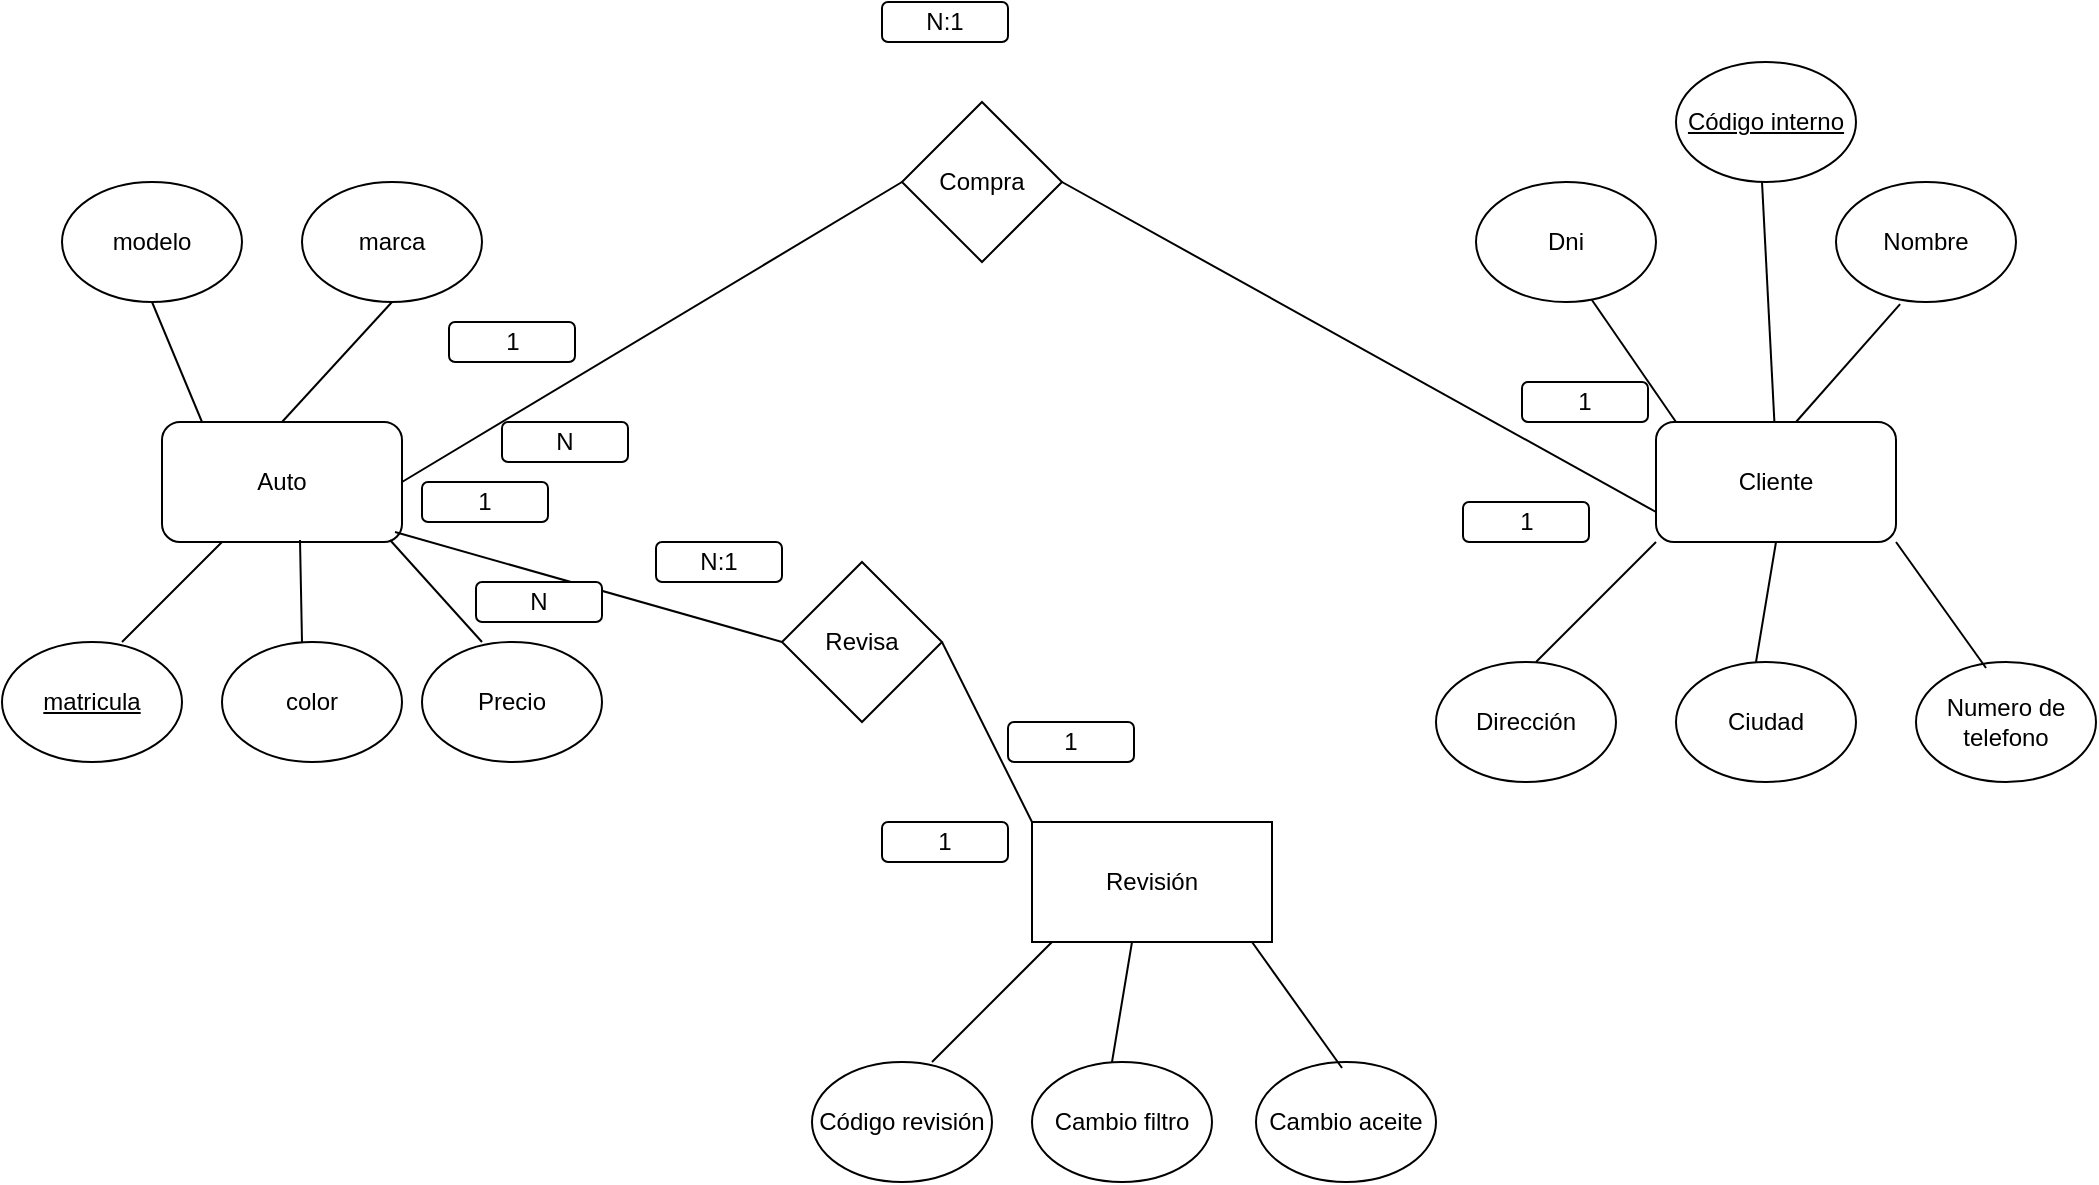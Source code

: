 <mxfile version="24.7.8">
  <diagram name="Página-1" id="M6PQLmheuG4DkBcMsSY-">
    <mxGraphModel dx="1941" dy="1603" grid="1" gridSize="10" guides="1" tooltips="1" connect="1" arrows="1" fold="1" page="1" pageScale="1" pageWidth="827" pageHeight="1169" math="0" shadow="0">
      <root>
        <mxCell id="0" />
        <mxCell id="1" parent="0" />
        <mxCell id="LekZ4-A9BiGDiFQyZQNJ-1" value="Auto" style="rounded=1;whiteSpace=wrap;html=1;" parent="1" vertex="1">
          <mxGeometry x="-140" y="-120" width="120" height="60" as="geometry" />
        </mxCell>
        <mxCell id="LekZ4-A9BiGDiFQyZQNJ-2" value="color" style="ellipse;whiteSpace=wrap;html=1;" parent="1" vertex="1">
          <mxGeometry x="-110" y="-10" width="90" height="60" as="geometry" />
        </mxCell>
        <mxCell id="LekZ4-A9BiGDiFQyZQNJ-3" value="modelo" style="ellipse;whiteSpace=wrap;html=1;" parent="1" vertex="1">
          <mxGeometry x="-190" y="-240" width="90" height="60" as="geometry" />
        </mxCell>
        <mxCell id="LekZ4-A9BiGDiFQyZQNJ-4" value="marca" style="ellipse;whiteSpace=wrap;html=1;" parent="1" vertex="1">
          <mxGeometry x="-70" y="-240" width="90" height="60" as="geometry" />
        </mxCell>
        <mxCell id="LekZ4-A9BiGDiFQyZQNJ-5" value="&lt;u&gt;matricula&lt;/u&gt;" style="ellipse;whiteSpace=wrap;html=1;" parent="1" vertex="1">
          <mxGeometry x="-220" y="-10" width="90" height="60" as="geometry" />
        </mxCell>
        <mxCell id="LekZ4-A9BiGDiFQyZQNJ-7" value="Precio" style="ellipse;whiteSpace=wrap;html=1;" parent="1" vertex="1">
          <mxGeometry x="-10" y="-10" width="90" height="60" as="geometry" />
        </mxCell>
        <mxCell id="LekZ4-A9BiGDiFQyZQNJ-8" value="" style="endArrow=none;html=1;rounded=0;entryX=0.95;entryY=0.983;entryDx=0;entryDy=0;entryPerimeter=0;" parent="1" target="LekZ4-A9BiGDiFQyZQNJ-1" edge="1">
          <mxGeometry width="50" height="50" relative="1" as="geometry">
            <mxPoint x="20" y="-10" as="sourcePoint" />
            <mxPoint x="70" y="-60" as="targetPoint" />
          </mxGeometry>
        </mxCell>
        <mxCell id="LekZ4-A9BiGDiFQyZQNJ-9" value="" style="endArrow=none;html=1;rounded=0;entryX=0.575;entryY=0.983;entryDx=0;entryDy=0;entryPerimeter=0;" parent="1" target="LekZ4-A9BiGDiFQyZQNJ-1" edge="1">
          <mxGeometry width="50" height="50" relative="1" as="geometry">
            <mxPoint x="-70" y="-10" as="sourcePoint" />
            <mxPoint x="-20" y="-60" as="targetPoint" />
          </mxGeometry>
        </mxCell>
        <mxCell id="LekZ4-A9BiGDiFQyZQNJ-10" value="" style="endArrow=none;html=1;rounded=0;" parent="1" edge="1">
          <mxGeometry width="50" height="50" relative="1" as="geometry">
            <mxPoint x="-160" y="-10" as="sourcePoint" />
            <mxPoint x="-110" y="-60" as="targetPoint" />
          </mxGeometry>
        </mxCell>
        <mxCell id="LekZ4-A9BiGDiFQyZQNJ-11" value="" style="endArrow=none;html=1;rounded=0;entryX=0.5;entryY=1;entryDx=0;entryDy=0;" parent="1" target="LekZ4-A9BiGDiFQyZQNJ-4" edge="1">
          <mxGeometry width="50" height="50" relative="1" as="geometry">
            <mxPoint x="-80" y="-120" as="sourcePoint" />
            <mxPoint x="-30" y="-170" as="targetPoint" />
          </mxGeometry>
        </mxCell>
        <mxCell id="LekZ4-A9BiGDiFQyZQNJ-12" value="" style="endArrow=none;html=1;rounded=0;entryX=0.5;entryY=1;entryDx=0;entryDy=0;" parent="1" target="LekZ4-A9BiGDiFQyZQNJ-3" edge="1">
          <mxGeometry width="50" height="50" relative="1" as="geometry">
            <mxPoint x="-120" y="-120" as="sourcePoint" />
            <mxPoint x="-70" y="-170" as="targetPoint" />
          </mxGeometry>
        </mxCell>
        <mxCell id="LekZ4-A9BiGDiFQyZQNJ-13" value="Cliente" style="rounded=1;whiteSpace=wrap;html=1;" parent="1" vertex="1">
          <mxGeometry x="607" y="-120" width="120" height="60" as="geometry" />
        </mxCell>
        <mxCell id="LekZ4-A9BiGDiFQyZQNJ-14" value="Dni" style="ellipse;whiteSpace=wrap;html=1;" parent="1" vertex="1">
          <mxGeometry x="517" y="-240" width="90" height="60" as="geometry" />
        </mxCell>
        <mxCell id="LekZ4-A9BiGDiFQyZQNJ-15" value="Nombre" style="ellipse;whiteSpace=wrap;html=1;" parent="1" vertex="1">
          <mxGeometry x="697" y="-240" width="90" height="60" as="geometry" />
        </mxCell>
        <mxCell id="LekZ4-A9BiGDiFQyZQNJ-16" value="Dirección" style="ellipse;whiteSpace=wrap;html=1;" parent="1" vertex="1">
          <mxGeometry x="497" width="90" height="60" as="geometry" />
        </mxCell>
        <mxCell id="LekZ4-A9BiGDiFQyZQNJ-17" value="Ciudad" style="ellipse;whiteSpace=wrap;html=1;" parent="1" vertex="1">
          <mxGeometry x="617" width="90" height="60" as="geometry" />
        </mxCell>
        <mxCell id="LekZ4-A9BiGDiFQyZQNJ-18" value="Numero de telefono" style="ellipse;whiteSpace=wrap;html=1;" parent="1" vertex="1">
          <mxGeometry x="737" width="90" height="60" as="geometry" />
        </mxCell>
        <mxCell id="LekZ4-A9BiGDiFQyZQNJ-19" value="" style="endArrow=none;html=1;rounded=0;entryX=1;entryY=1;entryDx=0;entryDy=0;exitX=0.389;exitY=0.05;exitDx=0;exitDy=0;exitPerimeter=0;" parent="1" source="LekZ4-A9BiGDiFQyZQNJ-18" target="LekZ4-A9BiGDiFQyZQNJ-13" edge="1">
          <mxGeometry width="50" height="50" relative="1" as="geometry">
            <mxPoint x="777" y="10" as="sourcePoint" />
            <mxPoint x="817" y="-50" as="targetPoint" />
          </mxGeometry>
        </mxCell>
        <mxCell id="LekZ4-A9BiGDiFQyZQNJ-20" value="" style="endArrow=none;html=1;rounded=0;entryX=0.5;entryY=1;entryDx=0;entryDy=0;" parent="1" target="LekZ4-A9BiGDiFQyZQNJ-13" edge="1">
          <mxGeometry width="50" height="50" relative="1" as="geometry">
            <mxPoint x="657" as="sourcePoint" />
            <mxPoint x="707" y="-50" as="targetPoint" />
          </mxGeometry>
        </mxCell>
        <mxCell id="LekZ4-A9BiGDiFQyZQNJ-21" value="" style="endArrow=none;html=1;rounded=0;entryX=0;entryY=1;entryDx=0;entryDy=0;" parent="1" target="LekZ4-A9BiGDiFQyZQNJ-13" edge="1">
          <mxGeometry width="50" height="50" relative="1" as="geometry">
            <mxPoint x="547" as="sourcePoint" />
            <mxPoint x="617" y="-70" as="targetPoint" />
            <Array as="points">
              <mxPoint x="567" y="-20" />
            </Array>
          </mxGeometry>
        </mxCell>
        <mxCell id="LekZ4-A9BiGDiFQyZQNJ-22" value="" style="endArrow=none;html=1;rounded=0;entryX=0.356;entryY=1.017;entryDx=0;entryDy=0;entryPerimeter=0;" parent="1" target="LekZ4-A9BiGDiFQyZQNJ-15" edge="1">
          <mxGeometry width="50" height="50" relative="1" as="geometry">
            <mxPoint x="677" y="-120" as="sourcePoint" />
            <mxPoint x="727" y="-170" as="targetPoint" />
          </mxGeometry>
        </mxCell>
        <mxCell id="LekZ4-A9BiGDiFQyZQNJ-23" value="" style="endArrow=none;html=1;rounded=0;entryX=0.644;entryY=0.983;entryDx=0;entryDy=0;entryPerimeter=0;" parent="1" target="LekZ4-A9BiGDiFQyZQNJ-14" edge="1">
          <mxGeometry width="50" height="50" relative="1" as="geometry">
            <mxPoint x="617" y="-120" as="sourcePoint" />
            <mxPoint x="667" y="-170" as="targetPoint" />
          </mxGeometry>
        </mxCell>
        <mxCell id="LekZ4-A9BiGDiFQyZQNJ-24" value="Revisión" style="rounded=0;whiteSpace=wrap;html=1;" parent="1" vertex="1">
          <mxGeometry x="295" y="80" width="120" height="60" as="geometry" />
        </mxCell>
        <mxCell id="LekZ4-A9BiGDiFQyZQNJ-25" value="Código revisión" style="ellipse;whiteSpace=wrap;html=1;" parent="1" vertex="1">
          <mxGeometry x="185" y="200" width="90" height="60" as="geometry" />
        </mxCell>
        <mxCell id="LekZ4-A9BiGDiFQyZQNJ-26" value="Cambio filtro" style="ellipse;whiteSpace=wrap;html=1;" parent="1" vertex="1">
          <mxGeometry x="295" y="200" width="90" height="60" as="geometry" />
        </mxCell>
        <mxCell id="LekZ4-A9BiGDiFQyZQNJ-27" value="Cambio aceite" style="ellipse;whiteSpace=wrap;html=1;" parent="1" vertex="1">
          <mxGeometry x="407" y="200" width="90" height="60" as="geometry" />
        </mxCell>
        <mxCell id="LekZ4-A9BiGDiFQyZQNJ-28" value="" style="endArrow=none;html=1;rounded=0;entryX=1;entryY=1;entryDx=0;entryDy=0;exitX=0.389;exitY=0.05;exitDx=0;exitDy=0;exitPerimeter=0;" parent="1" edge="1">
          <mxGeometry width="50" height="50" relative="1" as="geometry">
            <mxPoint x="450.01" y="203" as="sourcePoint" />
            <mxPoint x="405" y="140" as="targetPoint" />
          </mxGeometry>
        </mxCell>
        <mxCell id="LekZ4-A9BiGDiFQyZQNJ-29" value="" style="endArrow=none;html=1;rounded=0;entryX=0.5;entryY=1;entryDx=0;entryDy=0;" parent="1" edge="1">
          <mxGeometry width="50" height="50" relative="1" as="geometry">
            <mxPoint x="335" y="200" as="sourcePoint" />
            <mxPoint x="345" y="140" as="targetPoint" />
          </mxGeometry>
        </mxCell>
        <mxCell id="LekZ4-A9BiGDiFQyZQNJ-30" value="" style="endArrow=none;html=1;rounded=0;entryX=0;entryY=1;entryDx=0;entryDy=0;" parent="1" edge="1">
          <mxGeometry width="50" height="50" relative="1" as="geometry">
            <mxPoint x="245" y="200" as="sourcePoint" />
            <mxPoint x="305" y="140" as="targetPoint" />
            <Array as="points">
              <mxPoint x="265" y="180" />
            </Array>
          </mxGeometry>
        </mxCell>
        <mxCell id="LekZ4-A9BiGDiFQyZQNJ-31" value="Compra" style="rhombus;whiteSpace=wrap;html=1;" parent="1" vertex="1">
          <mxGeometry x="230" y="-280" width="80" height="80" as="geometry" />
        </mxCell>
        <mxCell id="LekZ4-A9BiGDiFQyZQNJ-32" value="" style="endArrow=none;html=1;rounded=0;entryX=0;entryY=0.5;entryDx=0;entryDy=0;" parent="1" target="LekZ4-A9BiGDiFQyZQNJ-31" edge="1">
          <mxGeometry width="50" height="50" relative="1" as="geometry">
            <mxPoint x="-20" y="-90" as="sourcePoint" />
            <mxPoint x="20" y="-210" as="targetPoint" />
          </mxGeometry>
        </mxCell>
        <mxCell id="LekZ4-A9BiGDiFQyZQNJ-33" value="" style="endArrow=none;html=1;rounded=0;entryX=1;entryY=0.5;entryDx=0;entryDy=0;exitX=0;exitY=0.75;exitDx=0;exitDy=0;" parent="1" source="LekZ4-A9BiGDiFQyZQNJ-13" target="LekZ4-A9BiGDiFQyZQNJ-31" edge="1">
          <mxGeometry width="50" height="50" relative="1" as="geometry">
            <mxPoint x="497" y="-100" as="sourcePoint" />
            <mxPoint x="547" y="-150" as="targetPoint" />
          </mxGeometry>
        </mxCell>
        <mxCell id="LekZ4-A9BiGDiFQyZQNJ-34" value="1" style="rounded=1;whiteSpace=wrap;html=1;" parent="1" vertex="1">
          <mxGeometry x="540" y="-140" width="63" height="20" as="geometry" />
        </mxCell>
        <mxCell id="LekZ4-A9BiGDiFQyZQNJ-35" value="1" style="rounded=1;whiteSpace=wrap;html=1;" parent="1" vertex="1">
          <mxGeometry x="3.5" y="-170" width="63" height="20" as="geometry" />
        </mxCell>
        <mxCell id="LekZ4-A9BiGDiFQyZQNJ-36" value="N" style="rounded=1;whiteSpace=wrap;html=1;" parent="1" vertex="1">
          <mxGeometry x="30" y="-120" width="63" height="20" as="geometry" />
        </mxCell>
        <mxCell id="LekZ4-A9BiGDiFQyZQNJ-37" value="1" style="rounded=1;whiteSpace=wrap;html=1;" parent="1" vertex="1">
          <mxGeometry x="510.5" y="-80" width="63" height="20" as="geometry" />
        </mxCell>
        <mxCell id="LekZ4-A9BiGDiFQyZQNJ-38" value="N:1" style="rounded=1;whiteSpace=wrap;html=1;" parent="1" vertex="1">
          <mxGeometry x="220" y="-330" width="63" height="20" as="geometry" />
        </mxCell>
        <mxCell id="LekZ4-A9BiGDiFQyZQNJ-39" value="Revisa" style="rhombus;whiteSpace=wrap;html=1;" parent="1" vertex="1">
          <mxGeometry x="170" y="-50" width="80" height="80" as="geometry" />
        </mxCell>
        <mxCell id="LekZ4-A9BiGDiFQyZQNJ-41" value="" style="endArrow=none;html=1;rounded=0;entryX=0;entryY=0.5;entryDx=0;entryDy=0;" parent="1" target="LekZ4-A9BiGDiFQyZQNJ-39" edge="1">
          <mxGeometry width="50" height="50" relative="1" as="geometry">
            <mxPoint x="-23.5" y="-65" as="sourcePoint" />
            <mxPoint x="26.5" y="-115" as="targetPoint" />
          </mxGeometry>
        </mxCell>
        <mxCell id="LekZ4-A9BiGDiFQyZQNJ-43" value="1" style="rounded=1;whiteSpace=wrap;html=1;" parent="1" vertex="1">
          <mxGeometry x="-10" y="-90" width="63" height="20" as="geometry" />
        </mxCell>
        <mxCell id="LekZ4-A9BiGDiFQyZQNJ-44" value="1" style="rounded=1;whiteSpace=wrap;html=1;" parent="1" vertex="1">
          <mxGeometry x="283" y="30" width="63" height="20" as="geometry" />
        </mxCell>
        <mxCell id="LekZ4-A9BiGDiFQyZQNJ-45" value="N" style="rounded=1;whiteSpace=wrap;html=1;" parent="1" vertex="1">
          <mxGeometry x="17" y="-40" width="63" height="20" as="geometry" />
        </mxCell>
        <mxCell id="LekZ4-A9BiGDiFQyZQNJ-46" value="1" style="rounded=1;whiteSpace=wrap;html=1;" parent="1" vertex="1">
          <mxGeometry x="220" y="80" width="63" height="20" as="geometry" />
        </mxCell>
        <mxCell id="LekZ4-A9BiGDiFQyZQNJ-48" value="N:1" style="rounded=1;whiteSpace=wrap;html=1;" parent="1" vertex="1">
          <mxGeometry x="107" y="-60" width="63" height="20" as="geometry" />
        </mxCell>
        <mxCell id="LekZ4-A9BiGDiFQyZQNJ-50" value="" style="endArrow=none;html=1;rounded=0;entryX=1;entryY=0.5;entryDx=0;entryDy=0;" parent="1" target="LekZ4-A9BiGDiFQyZQNJ-39" edge="1">
          <mxGeometry width="50" height="50" relative="1" as="geometry">
            <mxPoint x="295" y="80" as="sourcePoint" />
            <mxPoint x="148" as="targetPoint" />
          </mxGeometry>
        </mxCell>
        <mxCell id="RBPzKNLS5OJrT07_gis--1" value="&lt;u&gt;Código interno&lt;/u&gt;" style="ellipse;whiteSpace=wrap;html=1;" vertex="1" parent="1">
          <mxGeometry x="617" y="-300" width="90" height="60" as="geometry" />
        </mxCell>
        <mxCell id="RBPzKNLS5OJrT07_gis--2" value="" style="endArrow=none;html=1;rounded=0;" edge="1" parent="1">
          <mxGeometry width="50" height="50" relative="1" as="geometry">
            <mxPoint x="660" y="-240" as="sourcePoint" />
            <mxPoint x="666.19" y="-120.19" as="targetPoint" />
          </mxGeometry>
        </mxCell>
      </root>
    </mxGraphModel>
  </diagram>
</mxfile>
